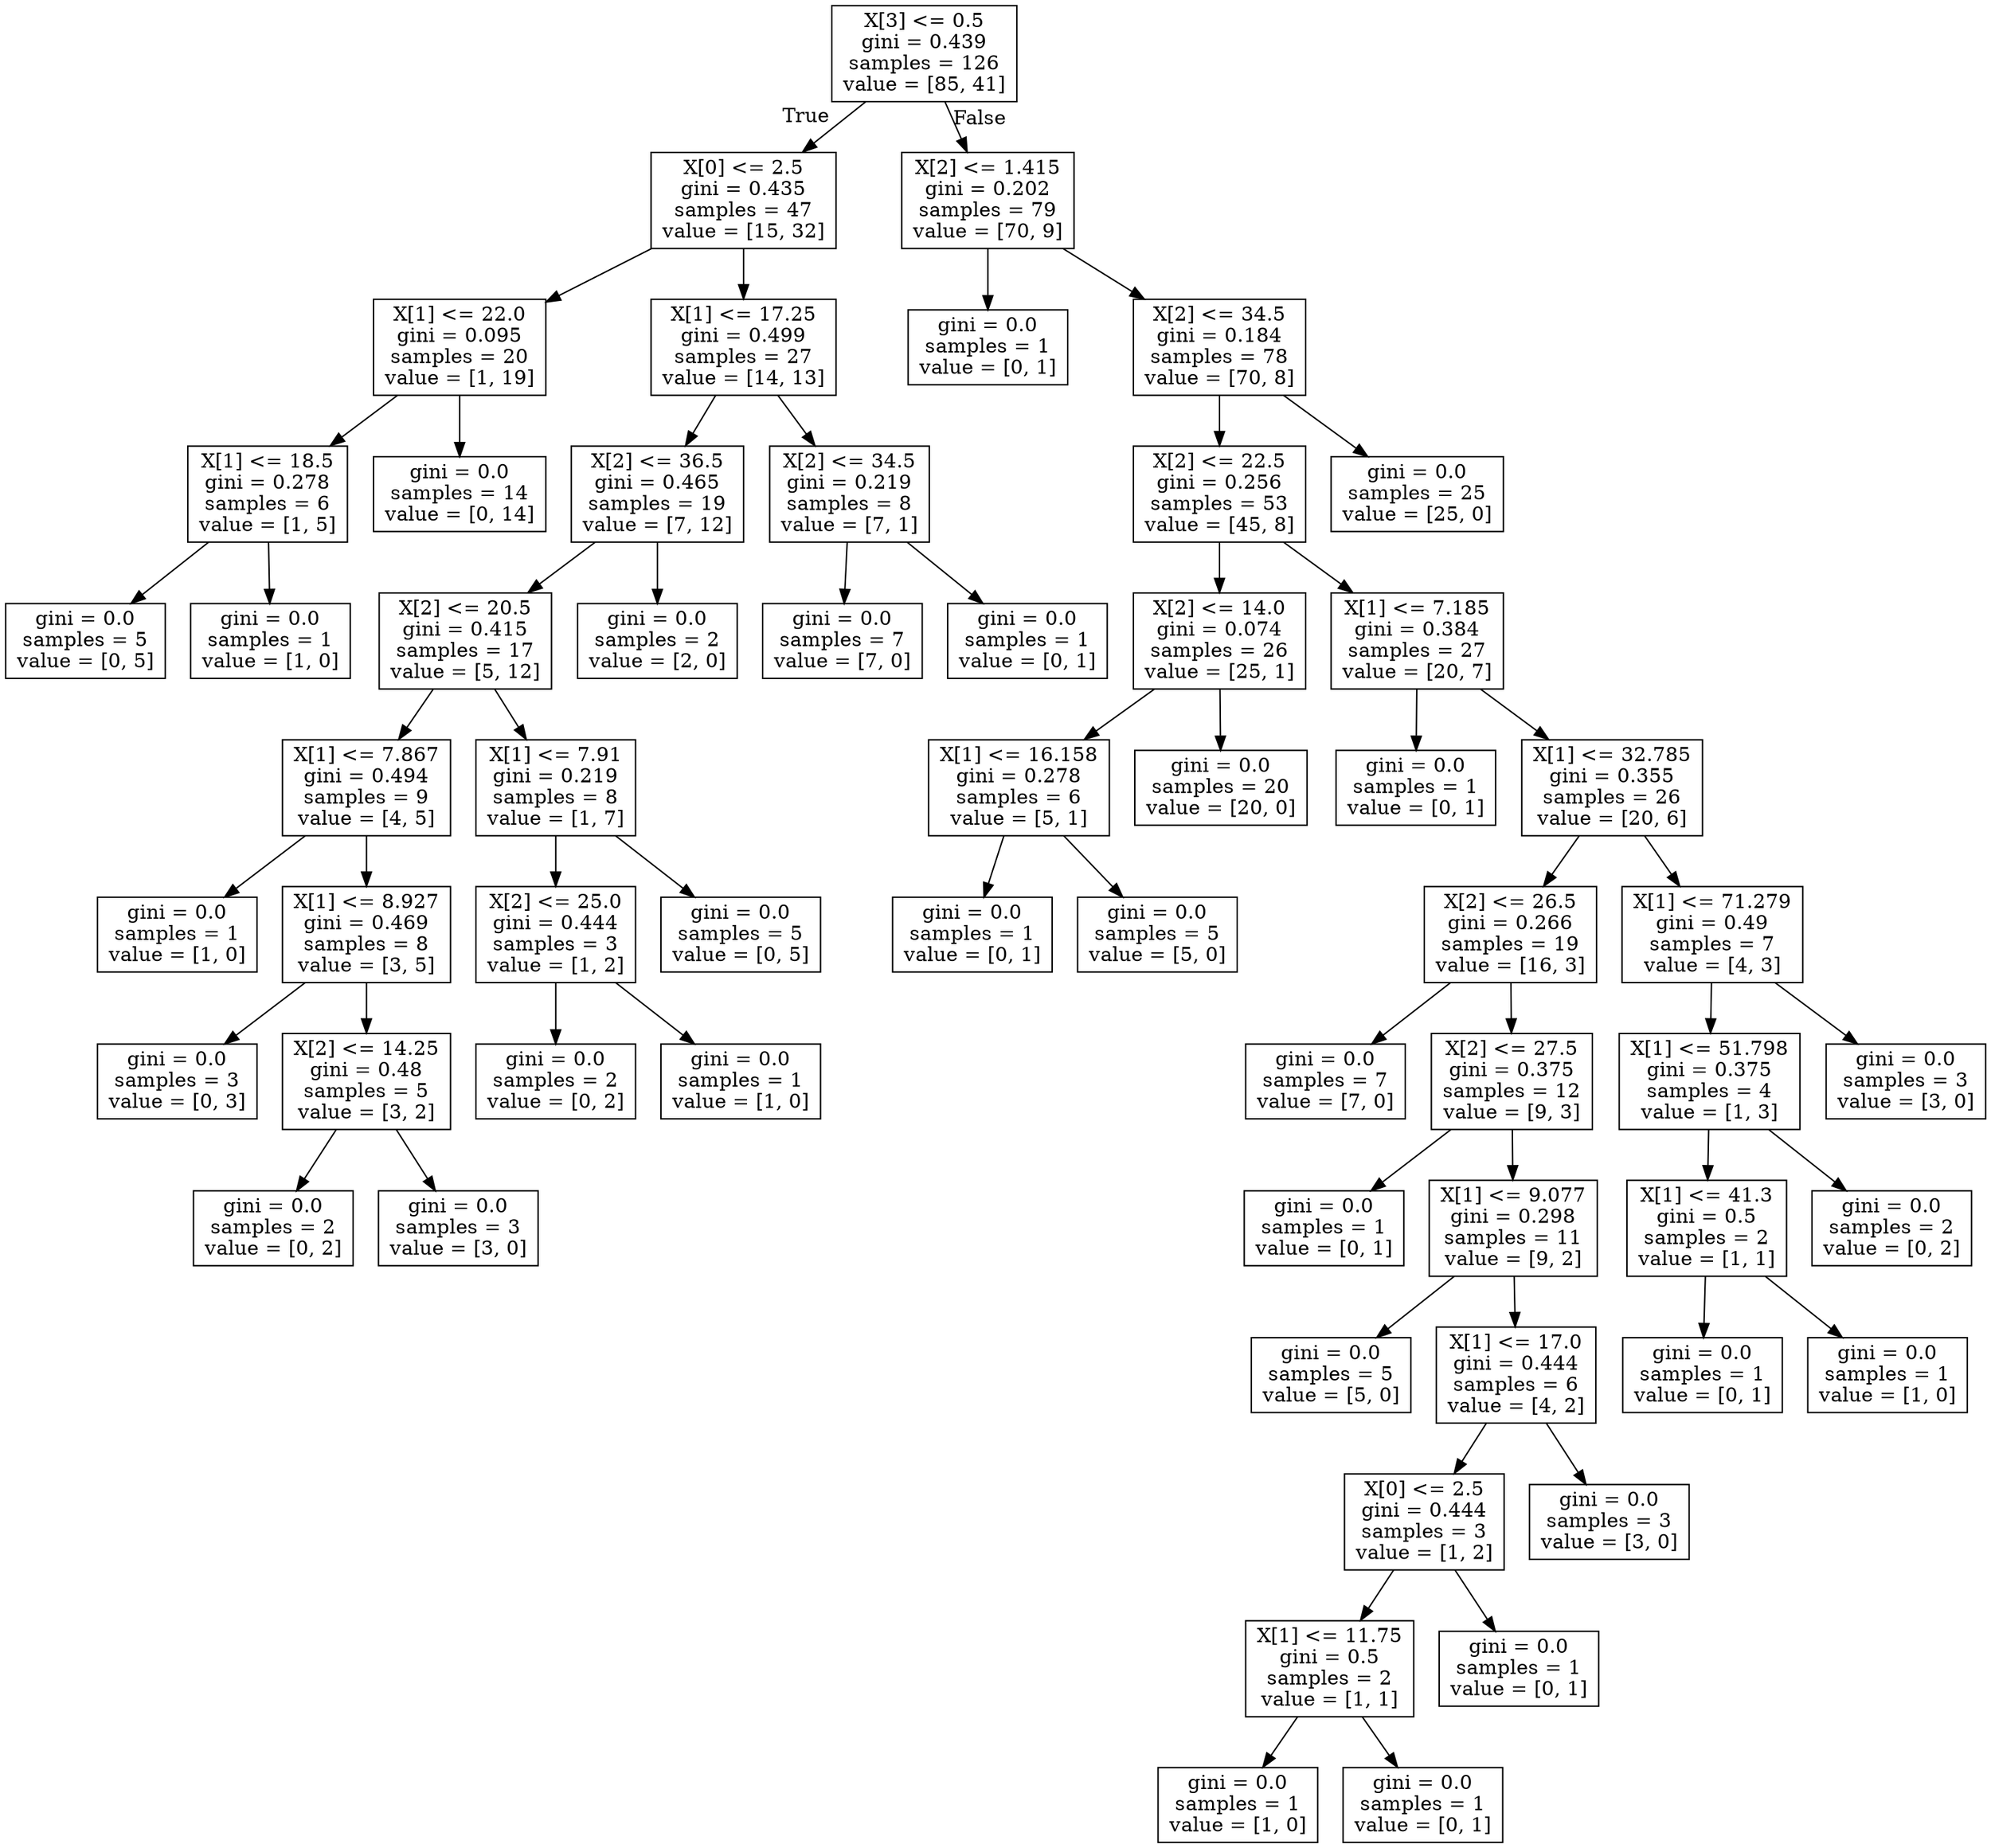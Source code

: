 digraph Tree {
node [shape=box] ;
0 [label="X[3] <= 0.5\ngini = 0.439\nsamples = 126\nvalue = [85, 41]"] ;
1 [label="X[0] <= 2.5\ngini = 0.435\nsamples = 47\nvalue = [15, 32]"] ;
0 -> 1 [labeldistance=2.5, labelangle=45, headlabel="True"] ;
2 [label="X[1] <= 22.0\ngini = 0.095\nsamples = 20\nvalue = [1, 19]"] ;
1 -> 2 ;
3 [label="X[1] <= 18.5\ngini = 0.278\nsamples = 6\nvalue = [1, 5]"] ;
2 -> 3 ;
4 [label="gini = 0.0\nsamples = 5\nvalue = [0, 5]"] ;
3 -> 4 ;
5 [label="gini = 0.0\nsamples = 1\nvalue = [1, 0]"] ;
3 -> 5 ;
6 [label="gini = 0.0\nsamples = 14\nvalue = [0, 14]"] ;
2 -> 6 ;
7 [label="X[1] <= 17.25\ngini = 0.499\nsamples = 27\nvalue = [14, 13]"] ;
1 -> 7 ;
8 [label="X[2] <= 36.5\ngini = 0.465\nsamples = 19\nvalue = [7, 12]"] ;
7 -> 8 ;
9 [label="X[2] <= 20.5\ngini = 0.415\nsamples = 17\nvalue = [5, 12]"] ;
8 -> 9 ;
10 [label="X[1] <= 7.867\ngini = 0.494\nsamples = 9\nvalue = [4, 5]"] ;
9 -> 10 ;
11 [label="gini = 0.0\nsamples = 1\nvalue = [1, 0]"] ;
10 -> 11 ;
12 [label="X[1] <= 8.927\ngini = 0.469\nsamples = 8\nvalue = [3, 5]"] ;
10 -> 12 ;
13 [label="gini = 0.0\nsamples = 3\nvalue = [0, 3]"] ;
12 -> 13 ;
14 [label="X[2] <= 14.25\ngini = 0.48\nsamples = 5\nvalue = [3, 2]"] ;
12 -> 14 ;
15 [label="gini = 0.0\nsamples = 2\nvalue = [0, 2]"] ;
14 -> 15 ;
16 [label="gini = 0.0\nsamples = 3\nvalue = [3, 0]"] ;
14 -> 16 ;
17 [label="X[1] <= 7.91\ngini = 0.219\nsamples = 8\nvalue = [1, 7]"] ;
9 -> 17 ;
18 [label="X[2] <= 25.0\ngini = 0.444\nsamples = 3\nvalue = [1, 2]"] ;
17 -> 18 ;
19 [label="gini = 0.0\nsamples = 2\nvalue = [0, 2]"] ;
18 -> 19 ;
20 [label="gini = 0.0\nsamples = 1\nvalue = [1, 0]"] ;
18 -> 20 ;
21 [label="gini = 0.0\nsamples = 5\nvalue = [0, 5]"] ;
17 -> 21 ;
22 [label="gini = 0.0\nsamples = 2\nvalue = [2, 0]"] ;
8 -> 22 ;
23 [label="X[2] <= 34.5\ngini = 0.219\nsamples = 8\nvalue = [7, 1]"] ;
7 -> 23 ;
24 [label="gini = 0.0\nsamples = 7\nvalue = [7, 0]"] ;
23 -> 24 ;
25 [label="gini = 0.0\nsamples = 1\nvalue = [0, 1]"] ;
23 -> 25 ;
26 [label="X[2] <= 1.415\ngini = 0.202\nsamples = 79\nvalue = [70, 9]"] ;
0 -> 26 [labeldistance=2.5, labelangle=-45, headlabel="False"] ;
27 [label="gini = 0.0\nsamples = 1\nvalue = [0, 1]"] ;
26 -> 27 ;
28 [label="X[2] <= 34.5\ngini = 0.184\nsamples = 78\nvalue = [70, 8]"] ;
26 -> 28 ;
29 [label="X[2] <= 22.5\ngini = 0.256\nsamples = 53\nvalue = [45, 8]"] ;
28 -> 29 ;
30 [label="X[2] <= 14.0\ngini = 0.074\nsamples = 26\nvalue = [25, 1]"] ;
29 -> 30 ;
31 [label="X[1] <= 16.158\ngini = 0.278\nsamples = 6\nvalue = [5, 1]"] ;
30 -> 31 ;
32 [label="gini = 0.0\nsamples = 1\nvalue = [0, 1]"] ;
31 -> 32 ;
33 [label="gini = 0.0\nsamples = 5\nvalue = [5, 0]"] ;
31 -> 33 ;
34 [label="gini = 0.0\nsamples = 20\nvalue = [20, 0]"] ;
30 -> 34 ;
35 [label="X[1] <= 7.185\ngini = 0.384\nsamples = 27\nvalue = [20, 7]"] ;
29 -> 35 ;
36 [label="gini = 0.0\nsamples = 1\nvalue = [0, 1]"] ;
35 -> 36 ;
37 [label="X[1] <= 32.785\ngini = 0.355\nsamples = 26\nvalue = [20, 6]"] ;
35 -> 37 ;
38 [label="X[2] <= 26.5\ngini = 0.266\nsamples = 19\nvalue = [16, 3]"] ;
37 -> 38 ;
39 [label="gini = 0.0\nsamples = 7\nvalue = [7, 0]"] ;
38 -> 39 ;
40 [label="X[2] <= 27.5\ngini = 0.375\nsamples = 12\nvalue = [9, 3]"] ;
38 -> 40 ;
41 [label="gini = 0.0\nsamples = 1\nvalue = [0, 1]"] ;
40 -> 41 ;
42 [label="X[1] <= 9.077\ngini = 0.298\nsamples = 11\nvalue = [9, 2]"] ;
40 -> 42 ;
43 [label="gini = 0.0\nsamples = 5\nvalue = [5, 0]"] ;
42 -> 43 ;
44 [label="X[1] <= 17.0\ngini = 0.444\nsamples = 6\nvalue = [4, 2]"] ;
42 -> 44 ;
45 [label="X[0] <= 2.5\ngini = 0.444\nsamples = 3\nvalue = [1, 2]"] ;
44 -> 45 ;
46 [label="X[1] <= 11.75\ngini = 0.5\nsamples = 2\nvalue = [1, 1]"] ;
45 -> 46 ;
47 [label="gini = 0.0\nsamples = 1\nvalue = [1, 0]"] ;
46 -> 47 ;
48 [label="gini = 0.0\nsamples = 1\nvalue = [0, 1]"] ;
46 -> 48 ;
49 [label="gini = 0.0\nsamples = 1\nvalue = [0, 1]"] ;
45 -> 49 ;
50 [label="gini = 0.0\nsamples = 3\nvalue = [3, 0]"] ;
44 -> 50 ;
51 [label="X[1] <= 71.279\ngini = 0.49\nsamples = 7\nvalue = [4, 3]"] ;
37 -> 51 ;
52 [label="X[1] <= 51.798\ngini = 0.375\nsamples = 4\nvalue = [1, 3]"] ;
51 -> 52 ;
53 [label="X[1] <= 41.3\ngini = 0.5\nsamples = 2\nvalue = [1, 1]"] ;
52 -> 53 ;
54 [label="gini = 0.0\nsamples = 1\nvalue = [0, 1]"] ;
53 -> 54 ;
55 [label="gini = 0.0\nsamples = 1\nvalue = [1, 0]"] ;
53 -> 55 ;
56 [label="gini = 0.0\nsamples = 2\nvalue = [0, 2]"] ;
52 -> 56 ;
57 [label="gini = 0.0\nsamples = 3\nvalue = [3, 0]"] ;
51 -> 57 ;
58 [label="gini = 0.0\nsamples = 25\nvalue = [25, 0]"] ;
28 -> 58 ;
}
